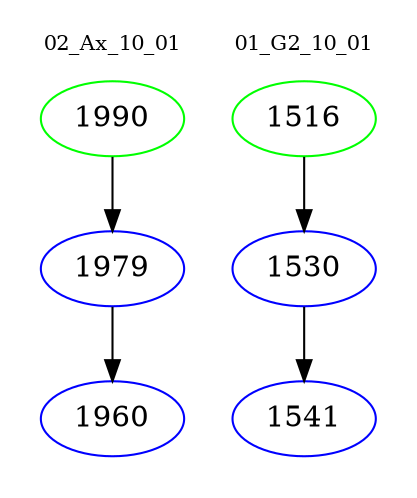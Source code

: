 digraph{
subgraph cluster_0 {
color = white
label = "02_Ax_10_01";
fontsize=10;
T0_1990 [label="1990", color="green"]
T0_1990 -> T0_1979 [color="black"]
T0_1979 [label="1979", color="blue"]
T0_1979 -> T0_1960 [color="black"]
T0_1960 [label="1960", color="blue"]
}
subgraph cluster_1 {
color = white
label = "01_G2_10_01";
fontsize=10;
T1_1516 [label="1516", color="green"]
T1_1516 -> T1_1530 [color="black"]
T1_1530 [label="1530", color="blue"]
T1_1530 -> T1_1541 [color="black"]
T1_1541 [label="1541", color="blue"]
}
}
